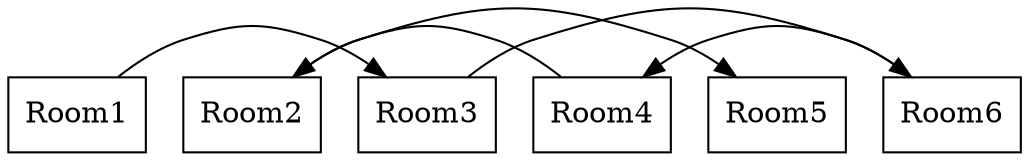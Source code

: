 digraph g {
    node[shape=rect];
    rankdir=TB;
    {rank=same; Room1 -> Room2 -> Room3 -> Room4 -> Room5 -> Room6 [style=invis];}
    { Room1 -> Room3 -> Room6 -> Room4 -> Room2 -> Room5 [style=filled];}
}
